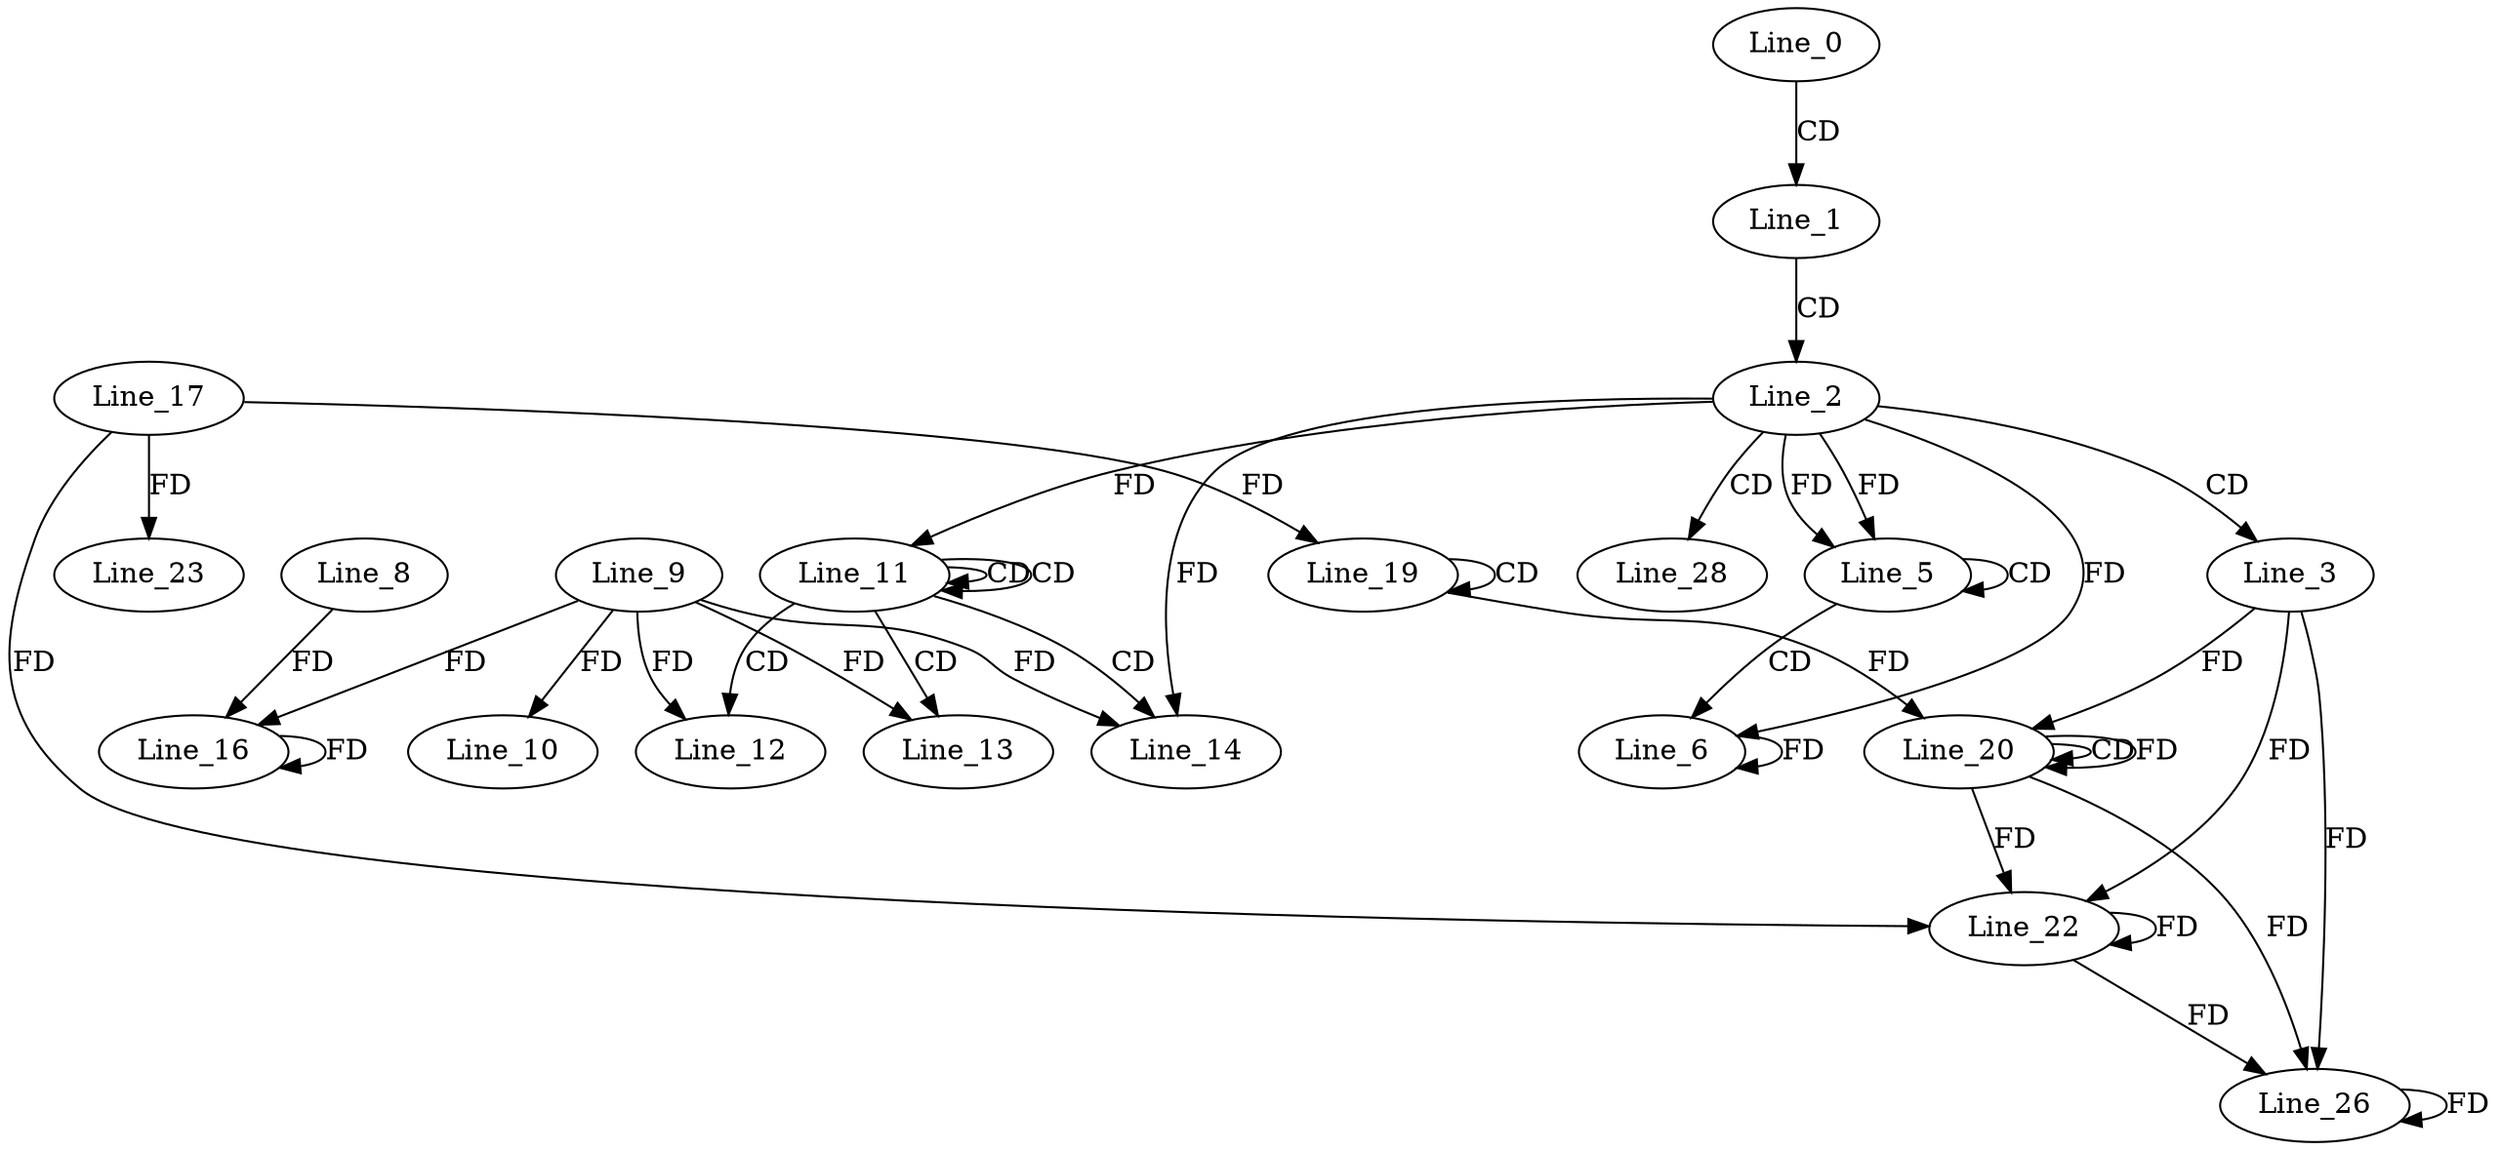 digraph G {
  Line_0;
  Line_1;
  Line_2;
  Line_3;
  Line_5;
  Line_5;
  Line_6;
  Line_6;
  Line_9;
  Line_10;
  Line_11;
  Line_11;
  Line_11;
  Line_12;
  Line_13;
  Line_14;
  Line_14;
  Line_14;
  Line_8;
  Line_16;
  Line_16;
  Line_16;
  Line_19;
  Line_19;
  Line_17;
  Line_20;
  Line_20;
  Line_22;
  Line_22;
  Line_23;
  Line_26;
  Line_26;
  Line_28;
  Line_0 -> Line_1 [ label="CD" ];
  Line_1 -> Line_2 [ label="CD" ];
  Line_2 -> Line_3 [ label="CD" ];
  Line_2 -> Line_5 [ label="FD" ];
  Line_5 -> Line_5 [ label="CD" ];
  Line_2 -> Line_5 [ label="FD" ];
  Line_5 -> Line_6 [ label="CD" ];
  Line_2 -> Line_6 [ label="FD" ];
  Line_6 -> Line_6 [ label="FD" ];
  Line_9 -> Line_10 [ label="FD" ];
  Line_11 -> Line_11 [ label="CD" ];
  Line_11 -> Line_11 [ label="CD" ];
  Line_2 -> Line_11 [ label="FD" ];
  Line_11 -> Line_12 [ label="CD" ];
  Line_9 -> Line_12 [ label="FD" ];
  Line_11 -> Line_13 [ label="CD" ];
  Line_9 -> Line_13 [ label="FD" ];
  Line_11 -> Line_14 [ label="CD" ];
  Line_9 -> Line_14 [ label="FD" ];
  Line_2 -> Line_14 [ label="FD" ];
  Line_8 -> Line_16 [ label="FD" ];
  Line_16 -> Line_16 [ label="FD" ];
  Line_9 -> Line_16 [ label="FD" ];
  Line_19 -> Line_19 [ label="CD" ];
  Line_17 -> Line_19 [ label="FD" ];
  Line_19 -> Line_20 [ label="FD" ];
  Line_20 -> Line_20 [ label="CD" ];
  Line_3 -> Line_20 [ label="FD" ];
  Line_20 -> Line_20 [ label="FD" ];
  Line_3 -> Line_22 [ label="FD" ];
  Line_20 -> Line_22 [ label="FD" ];
  Line_22 -> Line_22 [ label="FD" ];
  Line_17 -> Line_22 [ label="FD" ];
  Line_17 -> Line_23 [ label="FD" ];
  Line_3 -> Line_26 [ label="FD" ];
  Line_20 -> Line_26 [ label="FD" ];
  Line_22 -> Line_26 [ label="FD" ];
  Line_26 -> Line_26 [ label="FD" ];
  Line_2 -> Line_28 [ label="CD" ];
}
